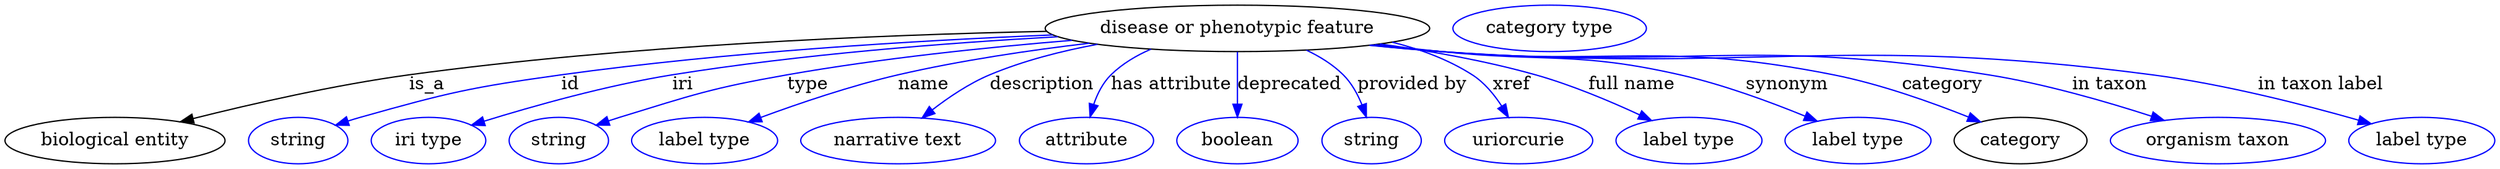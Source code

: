digraph {
	graph [bb="0,0,1926.7,123"];
	node [label="\N"];
	"disease or phenotypic feature"	[height=0.5,
		label="disease or phenotypic feature",
		pos="953.14,105",
		width=4.1344];
	"biological entity"	[height=0.5,
		pos="85.142,18",
		width=2.3651];
	"disease or phenotypic feature" -> "biological entity"	[label=is_a,
		lp="326.14,61.5",
		pos="e,135.66,32.599 805.47,102.72 675.14,99.983 480.27,91.951 312.14,69 254.96,61.194 190.83,46.507 145.36,35.062"];
	id	[color=blue,
		height=0.5,
		label=string,
		pos="226.14,18",
		width=1.0652];
	"disease or phenotypic feature" -> id	[color=blue,
		label=id,
		lp="437.14,61.5",
		pos="e,255.14,29.96 810.24,99.896 704.8,95.544 558.03,86.715 430.14,69 359.95,59.276 342.36,55.205 274.14,36 271.04,35.126 267.84,34.155 \
264.64,33.133",
		style=solid];
	iri	[color=blue,
		height=0.5,
		label="iri type",
		pos="327.14,18",
		width=1.2277];
	"disease or phenotypic feature" -> iri	[color=blue,
		label=iri,
		lp="524.14,61.5",
		pos="e,360.51,29.976 813.71,98.52 727.56,93.728 614.95,84.929 516.14,69 465.23,60.793 408.19,44.718 370.21,33.003",
		style=solid];
	type	[color=blue,
		height=0.5,
		label=string,
		pos="428.14,18",
		width=1.0652];
	"disease or phenotypic feature" -> type	[color=blue,
		label=type,
		lp="621.14,61.5",
		pos="e,457.08,29.97 825.25,95.703 759.2,90.266 677.5,81.75 605.14,69 546.44,58.656 532.13,53.492 475.14,36 472.38,35.153 469.54,34.238 \
466.7,33.289",
		style=solid];
	name	[color=blue,
		height=0.5,
		label="label type",
		pos="541.14,18",
		width=1.5707];
	"disease or phenotypic feature" -> name	[color=blue,
		label=name,
		lp="711.14,61.5",
		pos="e,575.17,32.396 838.49,93.438 792.35,87.957 738.87,80.038 691.14,69 654.62,60.553 614.38,46.89 584.78,35.979",
		style=solid];
	description	[color=blue,
		height=0.5,
		label="narrative text",
		pos="691.14,18",
		width=2.0943];
	"disease or phenotypic feature" -> description	[color=blue,
		label=description,
		lp="801.64,61.5",
		pos="e,709.37,35.476 844.34,92.712 816.51,87.536 787.12,79.992 761.14,69 745.5,62.38 729.94,51.771 717.47,42.026",
		style=solid];
	"has attribute"	[color=blue,
		height=0.5,
		label=attribute,
		pos="836.14,18",
		width=1.4443];
	"disease or phenotypic feature" -> "has attribute"	[color=blue,
		label="has attribute",
		lp="902.14,61.5",
		pos="e,838.92,36.309 886.16,88.901 874.78,84.004 863.85,77.536 855.14,69 848.82,62.808 844.58,54.3 841.74,46.058",
		style=solid];
	deprecated	[color=blue,
		height=0.5,
		label=boolean,
		pos="953.14,18",
		width=1.2999];
	"disease or phenotypic feature" -> deprecated	[color=blue,
		label=deprecated,
		lp="993.64,61.5",
		pos="e,953.14,36.175 953.14,86.799 953.14,75.163 953.14,59.548 953.14,46.237",
		style=solid];
	"provided by"	[color=blue,
		height=0.5,
		label=string,
		pos="1056.1,18",
		width=1.0652];
	"disease or phenotypic feature" -> "provided by"	[color=blue,
		label="provided by",
		lp="1088.6,61.5",
		pos="e,1052.4,36.148 1006.7,88.199 1017.1,83.302 1027.2,77.013 1035.1,69 1041.5,62.639 1046,54.089 1049.2,45.859",
		style=solid];
	xref	[color=blue,
		height=0.5,
		label=uriorcurie,
		pos="1170.1,18",
		width=1.5887];
	"disease or phenotypic feature" -> xref	[color=blue,
		label=xref,
		lp="1165.6,61.5",
		pos="e,1162.5,36.007 1073.7,94.349 1095.3,88.947 1116.8,80.9 1135.1,69 1144.3,63.036 1151.8,53.721 1157.5,44.74",
		style=solid];
	"full name"	[color=blue,
		height=0.5,
		label="label type",
		pos="1302.1,18",
		width=1.5707];
	"disease or phenotypic feature" -> "full name"	[color=blue,
		label="full name",
		lp="1257.6,61.5",
		pos="e,1273.3,33.634 1063.9,92.943 1102.4,87.598 1145.6,79.899 1184.1,69 1211.7,61.213 1241.3,48.628 1264,38.033",
		style=solid];
	synonym	[color=blue,
		height=0.5,
		label="label type",
		pos="1433.1,18",
		width=1.5707];
	"disease or phenotypic feature" -> synonym	[color=blue,
		label=synonym,
		lp="1378.1,61.5",
		pos="e,1401.5,33.048 1059.8,92.383 1077,90.554 1094.5,88.705 1111.1,87 1192.9,78.605 1215,87.137 1295.1,69 1328.6,61.436 1365,48.02 1392,\
36.989",
		style=solid];
	category	[height=0.5,
		pos="1559.1,18",
		width=1.4263];
	"disease or phenotypic feature" -> category	[color=blue,
		label=category,
		lp="1498.6,61.5",
		pos="e,1528.1,32.459 1057.2,92.09 1075.2,90.237 1093.7,88.457 1111.1,87 1245.6,75.781 1281.8,95.232 1414.1,69 1450.5,61.789 1490.2,47.628 \
1518.9,36.212",
		style=solid];
	"in taxon"	[color=blue,
		height=0.5,
		label="organism taxon",
		pos="1712.1,18",
		width=2.3109];
	"disease or phenotypic feature" -> "in taxon"	[color=blue,
		label="in taxon",
		lp="1628.1,61.5",
		pos="e,1670.3,33.717 1055.9,91.971 1074.3,90.097 1093.3,88.341 1111.1,87 1298.8,72.928 1348.3,98.642 1534.1,69 1577.6,62.067 1625.6,48.218 \
1660.7,36.85",
		style=solid];
	"in taxon label"	[color=blue,
		height=0.5,
		label="label type",
		pos="1870.1,18",
		width=1.5707];
	"disease or phenotypic feature" -> "in taxon label"	[color=blue,
		label="in taxon label",
		lp="1791.6,61.5",
		pos="e,1830.9,30.998 1055.5,91.867 1074,89.993 1093.1,88.263 1111.1,87 1355.1,69.906 1418.6,100.65 1661.1,69 1716.8,61.738 1779.2,45.744 \
1821.2,33.789",
		style=solid];
	"named thing_category"	[color=blue,
		height=0.5,
		label="category type",
		pos="1195.1,105",
		width=2.0762];
}
